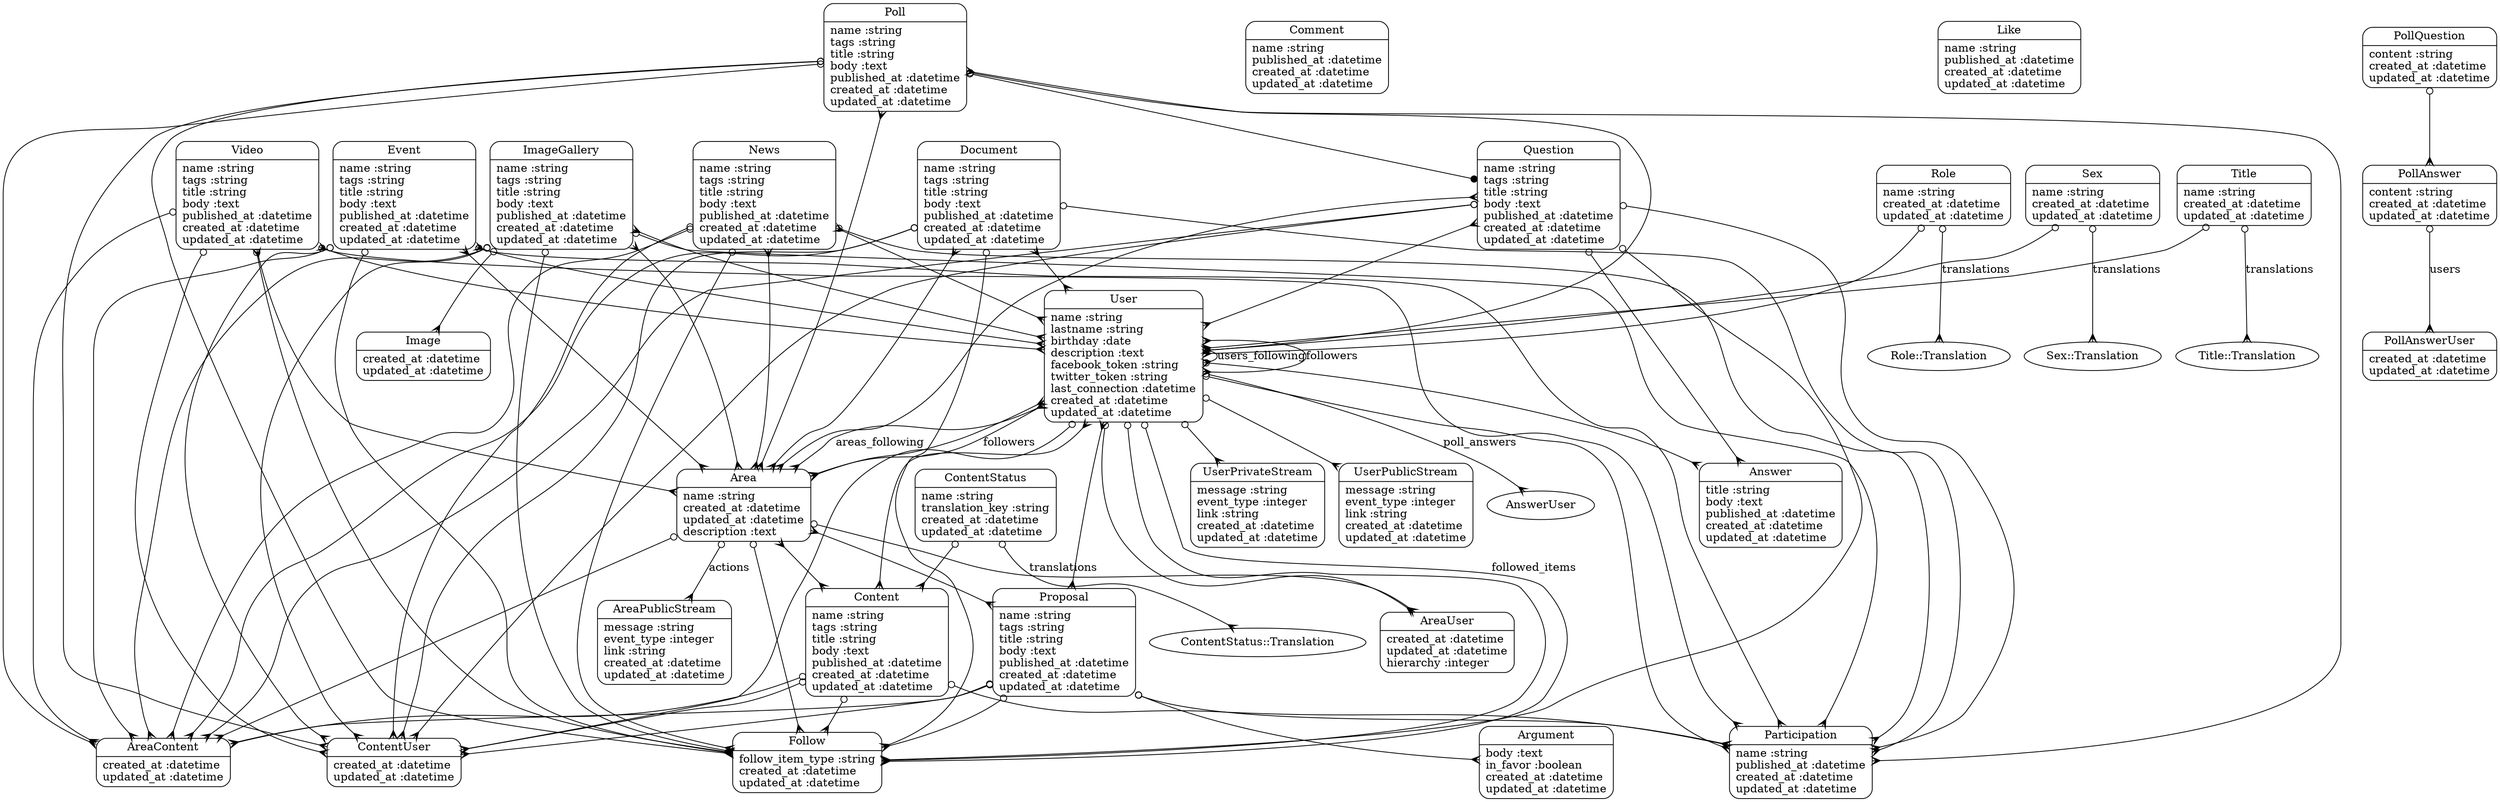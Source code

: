 digraph models_diagram {
	graph[overlap=false, splines=true]
	"Answer" [shape=Mrecord, label="{Answer|title :string\lbody :text\lpublished_at :datetime\lcreated_at :datetime\lupdated_at :datetime\l}"]
	"Area" [shape=Mrecord, label="{Area|name :string\lcreated_at :datetime\lupdated_at :datetime\ldescription :text\l}"]
	"AreaContent" [shape=Mrecord, label="{AreaContent|created_at :datetime\lupdated_at :datetime\l}"]
	"AreaPublicStream" [shape=Mrecord, label="{AreaPublicStream|message :string\levent_type :integer\llink :string\lcreated_at :datetime\lupdated_at :datetime\l}"]
	"AreaUser" [shape=Mrecord, label="{AreaUser|created_at :datetime\lupdated_at :datetime\lhierarchy :integer\l}"]
	"Argument" [shape=Mrecord, label="{Argument|body :text\lin_favor :boolean\lcreated_at :datetime\lupdated_at :datetime\l}"]
	"Comment" [shape=Mrecord, label="{Comment|name :string\lpublished_at :datetime\lcreated_at :datetime\lupdated_at :datetime\l}"]
	"Content" [shape=Mrecord, label="{Content|name :string\ltags :string\ltitle :string\lbody :text\lpublished_at :datetime\lcreated_at :datetime\lupdated_at :datetime\l}"]
	"ContentStatus" [shape=Mrecord, label="{ContentStatus|name :string\ltranslation_key :string\lcreated_at :datetime\lupdated_at :datetime\l}"]
	"ContentUser" [shape=Mrecord, label="{ContentUser|created_at :datetime\lupdated_at :datetime\l}"]
	"Document" [shape=Mrecord, label="{Document|name :string\ltags :string\ltitle :string\lbody :text\lpublished_at :datetime\lcreated_at :datetime\lupdated_at :datetime\l}"]
	"Event" [shape=Mrecord, label="{Event|name :string\ltags :string\ltitle :string\lbody :text\lpublished_at :datetime\lcreated_at :datetime\lupdated_at :datetime\l}"]
	"Follow" [shape=Mrecord, label="{Follow|follow_item_type :string\lcreated_at :datetime\lupdated_at :datetime\l}"]
	"Image" [shape=Mrecord, label="{Image|created_at :datetime\lupdated_at :datetime\l}"]
	"ImageGallery" [shape=Mrecord, label="{ImageGallery|name :string\ltags :string\ltitle :string\lbody :text\lpublished_at :datetime\lcreated_at :datetime\lupdated_at :datetime\l}"]
	"Like" [shape=Mrecord, label="{Like|name :string\lpublished_at :datetime\lcreated_at :datetime\lupdated_at :datetime\l}"]
	"News" [shape=Mrecord, label="{News|name :string\ltags :string\ltitle :string\lbody :text\lpublished_at :datetime\lcreated_at :datetime\lupdated_at :datetime\l}"]
	"Participation" [shape=Mrecord, label="{Participation|name :string\lpublished_at :datetime\lcreated_at :datetime\lupdated_at :datetime\l}"]
	"Poll" [shape=Mrecord, label="{Poll|name :string\ltags :string\ltitle :string\lbody :text\lpublished_at :datetime\lcreated_at :datetime\lupdated_at :datetime\l}"]
	"PollAnswer" [shape=Mrecord, label="{PollAnswer|content :string\lcreated_at :datetime\lupdated_at :datetime\l}"]
	"PollAnswerUser" [shape=Mrecord, label="{PollAnswerUser|created_at :datetime\lupdated_at :datetime\l}"]
	"PollQuestion" [shape=Mrecord, label="{PollQuestion|content :string\lcreated_at :datetime\lupdated_at :datetime\l}"]
	"Proposal" [shape=Mrecord, label="{Proposal|name :string\ltags :string\ltitle :string\lbody :text\lpublished_at :datetime\lcreated_at :datetime\lupdated_at :datetime\l}"]
	"Question" [shape=Mrecord, label="{Question|name :string\ltags :string\ltitle :string\lbody :text\lpublished_at :datetime\lcreated_at :datetime\lupdated_at :datetime\l}"]
	"Role" [shape=Mrecord, label="{Role|name :string\lcreated_at :datetime\lupdated_at :datetime\l}"]
	"Sex" [shape=Mrecord, label="{Sex|name :string\lcreated_at :datetime\lupdated_at :datetime\l}"]
	"Title" [shape=Mrecord, label="{Title|name :string\lcreated_at :datetime\lupdated_at :datetime\l}"]
	"User" [shape=Mrecord, label="{User|name :string\llastname :string\lbirthday :date\ldescription :text\lfacebook_token :string\ltwitter_token :string\llast_connection :datetime\lcreated_at :datetime\lupdated_at :datetime\l}"]
	"UserPrivateStream" [shape=Mrecord, label="{UserPrivateStream|message :string\levent_type :integer\llink :string\lcreated_at :datetime\lupdated_at :datetime\l}"]
	"UserPublicStream" [shape=Mrecord, label="{UserPublicStream|message :string\levent_type :integer\llink :string\lcreated_at :datetime\lupdated_at :datetime\l}"]
	"Video" [shape=Mrecord, label="{Video|name :string\ltags :string\ltitle :string\lbody :text\lpublished_at :datetime\lcreated_at :datetime\lupdated_at :datetime\l}"]
	"Area" -> "AreaUser" [arrowtail=odot, arrowhead=crow, dir=both]
	"Area" -> "User" [arrowtail=crow, arrowhead=crow, dir=both]
	"Area" -> "AreaContent" [arrowtail=odot, arrowhead=crow, dir=both]
	"Area" -> "Content" [arrowtail=crow, arrowhead=crow, dir=both]
	"Area" -> "Question" [arrowtail=crow, arrowhead=crow, dir=both]
	"Area" -> "Proposal" [arrowtail=crow, arrowhead=crow, dir=both]
	"Area" -> "AreaPublicStream" [label="actions", arrowtail=odot, arrowhead=crow, dir=both]
	"Area" -> "Follow" [arrowtail=odot, arrowhead=crow, dir=both]
	"Area" -> "User" [label="followers", arrowtail=crow, arrowhead=crow, dir=both]
	"Content" -> "AreaContent" [arrowtail=odot, arrowhead=crow, dir=both]
	"Content" -> "ContentUser" [arrowtail=odot, arrowhead=crow, dir=both]
	"Content" -> "User" [arrowtail=crow, arrowhead=crow, dir=both]
	"Content" -> "Follow" [arrowtail=odot, arrowhead=crow, dir=both]
	"Content" -> "Participation" [arrowtail=odot, arrowhead=crow, dir=both]
	"ContentStatus" -> "ContentStatus::Translation" [label="translations", arrowtail=odot, arrowhead=crow, dir=both]
	"ContentStatus" -> "Content" [arrowtail=odot, arrowhead=crow, dir=both]
	"Document" -> "AreaContent" [arrowtail=odot, arrowhead=crow, dir=both]
	"Document" -> "Area" [arrowtail=crow, arrowhead=crow, dir=both]
	"Document" -> "ContentUser" [arrowtail=odot, arrowhead=crow, dir=both]
	"Document" -> "User" [arrowtail=crow, arrowhead=crow, dir=both]
	"Document" -> "Follow" [arrowtail=odot, arrowhead=crow, dir=both]
	"Document" -> "Participation" [arrowtail=odot, arrowhead=crow, dir=both]
	"Event" -> "AreaContent" [arrowtail=odot, arrowhead=crow, dir=both]
	"Event" -> "Area" [arrowtail=crow, arrowhead=crow, dir=both]
	"Event" -> "ContentUser" [arrowtail=odot, arrowhead=crow, dir=both]
	"Event" -> "User" [arrowtail=crow, arrowhead=crow, dir=both]
	"Event" -> "Follow" [arrowtail=odot, arrowhead=crow, dir=both]
	"Event" -> "Participation" [arrowtail=odot, arrowhead=crow, dir=both]
	"ImageGallery" -> "AreaContent" [arrowtail=odot, arrowhead=crow, dir=both]
	"ImageGallery" -> "Area" [arrowtail=crow, arrowhead=crow, dir=both]
	"ImageGallery" -> "ContentUser" [arrowtail=odot, arrowhead=crow, dir=both]
	"ImageGallery" -> "User" [arrowtail=crow, arrowhead=crow, dir=both]
	"ImageGallery" -> "Follow" [arrowtail=odot, arrowhead=crow, dir=both]
	"ImageGallery" -> "Participation" [arrowtail=odot, arrowhead=crow, dir=both]
	"ImageGallery" -> "Image" [arrowtail=odot, arrowhead=crow, dir=both]
	"News" -> "AreaContent" [arrowtail=odot, arrowhead=crow, dir=both]
	"News" -> "Area" [arrowtail=crow, arrowhead=crow, dir=both]
	"News" -> "ContentUser" [arrowtail=odot, arrowhead=crow, dir=both]
	"News" -> "User" [arrowtail=crow, arrowhead=crow, dir=both]
	"News" -> "Follow" [arrowtail=odot, arrowhead=crow, dir=both]
	"News" -> "Participation" [arrowtail=odot, arrowhead=crow, dir=both]
	"Poll" -> "AreaContent" [arrowtail=odot, arrowhead=crow, dir=both]
	"Poll" -> "Area" [arrowtail=crow, arrowhead=crow, dir=both]
	"Poll" -> "ContentUser" [arrowtail=odot, arrowhead=crow, dir=both]
	"Poll" -> "User" [arrowtail=crow, arrowhead=crow, dir=both]
	"Poll" -> "Follow" [arrowtail=odot, arrowhead=crow, dir=both]
	"Poll" -> "Participation" [arrowtail=odot, arrowhead=crow, dir=both]
	"Poll" -> "Question" [arrowtail=odot, arrowhead=dot, dir=both]
	"PollAnswer" -> "PollAnswerUser" [label="users", arrowtail=odot, arrowhead=crow, dir=both]
	"PollQuestion" -> "PollAnswer" [arrowtail=odot, arrowhead=crow, dir=both]
	"Proposal" -> "AreaContent" [arrowtail=odot, arrowhead=crow, dir=both]
	"Proposal" -> "ContentUser" [arrowtail=odot, arrowhead=crow, dir=both]
	"Proposal" -> "User" [arrowtail=crow, arrowhead=crow, dir=both]
	"Proposal" -> "Follow" [arrowtail=odot, arrowhead=crow, dir=both]
	"Proposal" -> "Participation" [arrowtail=odot, arrowhead=crow, dir=both]
	"Proposal" -> "Argument" [arrowtail=odot, arrowhead=crow, dir=both]
	"Question" -> "AreaContent" [arrowtail=odot, arrowhead=crow, dir=both]
	"Question" -> "ContentUser" [arrowtail=odot, arrowhead=crow, dir=both]
	"Question" -> "User" [arrowtail=crow, arrowhead=crow, dir=both]
	"Question" -> "Follow" [arrowtail=odot, arrowhead=crow, dir=both]
	"Question" -> "Participation" [arrowtail=odot, arrowhead=crow, dir=both]
	"Question" -> "Answer" [arrowtail=odot, arrowhead=crow, dir=both]
	"Role" -> "Role::Translation" [label="translations", arrowtail=odot, arrowhead=crow, dir=both]
	"Role" -> "User" [arrowtail=odot, arrowhead=crow, dir=both]
	"Sex" -> "Sex::Translation" [label="translations", arrowtail=odot, arrowhead=crow, dir=both]
	"Sex" -> "User" [arrowtail=odot, arrowhead=crow, dir=both]
	"Title" -> "Title::Translation" [label="translations", arrowtail=odot, arrowhead=crow, dir=both]
	"Title" -> "User" [arrowtail=odot, arrowhead=crow, dir=both]
	"User" -> "AreaUser" [arrowtail=odot, arrowhead=crow, dir=both]
	"User" -> "ContentUser" [arrowtail=odot, arrowhead=crow, dir=both]
	"User" -> "Follow" [arrowtail=odot, arrowhead=crow, dir=both]
	"User" -> "Participation" [arrowtail=odot, arrowhead=crow, dir=both]
	"User" -> "AnswerUser" [label="poll_answers", arrowtail=odot, arrowhead=crow, dir=both]
	"User" -> "UserPublicStream" [arrowtail=odot, arrowhead=crow, dir=both]
	"User" -> "UserPrivateStream" [arrowtail=odot, arrowhead=crow, dir=both]
	"User" -> "Answer" [arrowtail=odot, arrowhead=crow, dir=both]
	"User" -> "Follow" [label="followed_items", arrowtail=odot, arrowhead=crow, dir=both]
	"User" -> "Area" [label="areas_following", arrowtail=crow, arrowhead=crow, dir=both]
	"User" -> "User" [label="users_following", arrowtail=crow, arrowhead=crow, dir=both]
	"User" -> "User" [label="followers", arrowtail=crow, arrowhead=crow, dir=both]
	"Video" -> "AreaContent" [arrowtail=odot, arrowhead=crow, dir=both]
	"Video" -> "Area" [arrowtail=crow, arrowhead=crow, dir=both]
	"Video" -> "ContentUser" [arrowtail=odot, arrowhead=crow, dir=both]
	"Video" -> "User" [arrowtail=crow, arrowhead=crow, dir=both]
	"Video" -> "Follow" [arrowtail=odot, arrowhead=crow, dir=both]
	"Video" -> "Participation" [arrowtail=odot, arrowhead=crow, dir=both]
}
